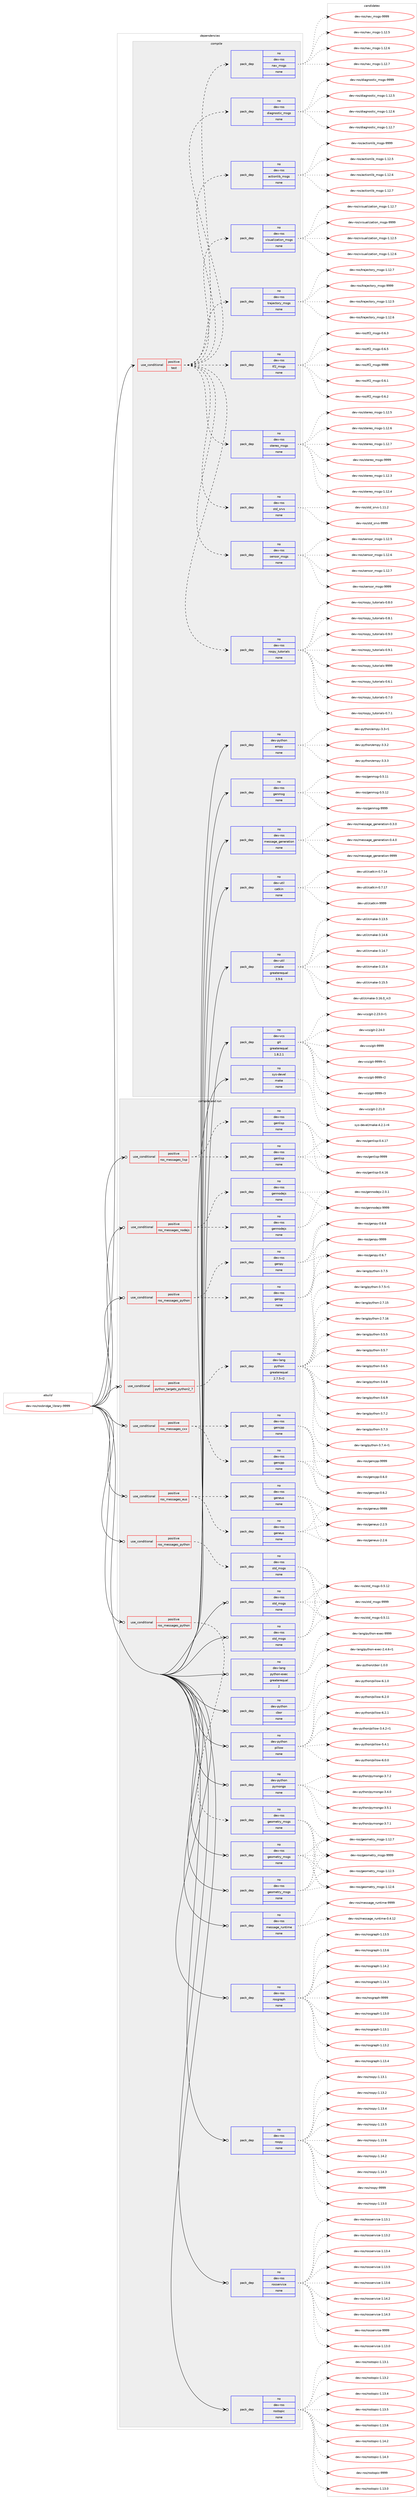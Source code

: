 digraph prolog {

# *************
# Graph options
# *************

newrank=true;
concentrate=true;
compound=true;
graph [rankdir=LR,fontname=Helvetica,fontsize=10,ranksep=1.5];#, ranksep=2.5, nodesep=0.2];
edge  [arrowhead=vee];
node  [fontname=Helvetica,fontsize=10];

# **********
# The ebuild
# **********

subgraph cluster_leftcol {
color=gray;
rank=same;
label=<<i>ebuild</i>>;
id [label="dev-ros/rosbridge_library-9999", color=red, width=4, href="../dev-ros/rosbridge_library-9999.svg"];
}

# ****************
# The dependencies
# ****************

subgraph cluster_midcol {
color=gray;
label=<<i>dependencies</i>>;
subgraph cluster_compile {
fillcolor="#eeeeee";
style=filled;
label=<<i>compile</i>>;
subgraph cond154513 {
dependency660516 [label=<<TABLE BORDER="0" CELLBORDER="1" CELLSPACING="0" CELLPADDING="4"><TR><TD ROWSPAN="3" CELLPADDING="10">use_conditional</TD></TR><TR><TD>positive</TD></TR><TR><TD>test</TD></TR></TABLE>>, shape=none, color=red];
subgraph pack494097 {
dependency660517 [label=<<TABLE BORDER="0" CELLBORDER="1" CELLSPACING="0" CELLPADDING="4" WIDTH="220"><TR><TD ROWSPAN="6" CELLPADDING="30">pack_dep</TD></TR><TR><TD WIDTH="110">no</TD></TR><TR><TD>dev-ros</TD></TR><TR><TD>actionlib_msgs</TD></TR><TR><TD>none</TD></TR><TR><TD></TD></TR></TABLE>>, shape=none, color=blue];
}
dependency660516:e -> dependency660517:w [weight=20,style="dashed",arrowhead="vee"];
subgraph pack494098 {
dependency660518 [label=<<TABLE BORDER="0" CELLBORDER="1" CELLSPACING="0" CELLPADDING="4" WIDTH="220"><TR><TD ROWSPAN="6" CELLPADDING="30">pack_dep</TD></TR><TR><TD WIDTH="110">no</TD></TR><TR><TD>dev-ros</TD></TR><TR><TD>diagnostic_msgs</TD></TR><TR><TD>none</TD></TR><TR><TD></TD></TR></TABLE>>, shape=none, color=blue];
}
dependency660516:e -> dependency660518:w [weight=20,style="dashed",arrowhead="vee"];
subgraph pack494099 {
dependency660519 [label=<<TABLE BORDER="0" CELLBORDER="1" CELLSPACING="0" CELLPADDING="4" WIDTH="220"><TR><TD ROWSPAN="6" CELLPADDING="30">pack_dep</TD></TR><TR><TD WIDTH="110">no</TD></TR><TR><TD>dev-ros</TD></TR><TR><TD>nav_msgs</TD></TR><TR><TD>none</TD></TR><TR><TD></TD></TR></TABLE>>, shape=none, color=blue];
}
dependency660516:e -> dependency660519:w [weight=20,style="dashed",arrowhead="vee"];
subgraph pack494100 {
dependency660520 [label=<<TABLE BORDER="0" CELLBORDER="1" CELLSPACING="0" CELLPADDING="4" WIDTH="220"><TR><TD ROWSPAN="6" CELLPADDING="30">pack_dep</TD></TR><TR><TD WIDTH="110">no</TD></TR><TR><TD>dev-ros</TD></TR><TR><TD>rospy_tutorials</TD></TR><TR><TD>none</TD></TR><TR><TD></TD></TR></TABLE>>, shape=none, color=blue];
}
dependency660516:e -> dependency660520:w [weight=20,style="dashed",arrowhead="vee"];
subgraph pack494101 {
dependency660521 [label=<<TABLE BORDER="0" CELLBORDER="1" CELLSPACING="0" CELLPADDING="4" WIDTH="220"><TR><TD ROWSPAN="6" CELLPADDING="30">pack_dep</TD></TR><TR><TD WIDTH="110">no</TD></TR><TR><TD>dev-ros</TD></TR><TR><TD>sensor_msgs</TD></TR><TR><TD>none</TD></TR><TR><TD></TD></TR></TABLE>>, shape=none, color=blue];
}
dependency660516:e -> dependency660521:w [weight=20,style="dashed",arrowhead="vee"];
subgraph pack494102 {
dependency660522 [label=<<TABLE BORDER="0" CELLBORDER="1" CELLSPACING="0" CELLPADDING="4" WIDTH="220"><TR><TD ROWSPAN="6" CELLPADDING="30">pack_dep</TD></TR><TR><TD WIDTH="110">no</TD></TR><TR><TD>dev-ros</TD></TR><TR><TD>std_srvs</TD></TR><TR><TD>none</TD></TR><TR><TD></TD></TR></TABLE>>, shape=none, color=blue];
}
dependency660516:e -> dependency660522:w [weight=20,style="dashed",arrowhead="vee"];
subgraph pack494103 {
dependency660523 [label=<<TABLE BORDER="0" CELLBORDER="1" CELLSPACING="0" CELLPADDING="4" WIDTH="220"><TR><TD ROWSPAN="6" CELLPADDING="30">pack_dep</TD></TR><TR><TD WIDTH="110">no</TD></TR><TR><TD>dev-ros</TD></TR><TR><TD>stereo_msgs</TD></TR><TR><TD>none</TD></TR><TR><TD></TD></TR></TABLE>>, shape=none, color=blue];
}
dependency660516:e -> dependency660523:w [weight=20,style="dashed",arrowhead="vee"];
subgraph pack494104 {
dependency660524 [label=<<TABLE BORDER="0" CELLBORDER="1" CELLSPACING="0" CELLPADDING="4" WIDTH="220"><TR><TD ROWSPAN="6" CELLPADDING="30">pack_dep</TD></TR><TR><TD WIDTH="110">no</TD></TR><TR><TD>dev-ros</TD></TR><TR><TD>tf2_msgs</TD></TR><TR><TD>none</TD></TR><TR><TD></TD></TR></TABLE>>, shape=none, color=blue];
}
dependency660516:e -> dependency660524:w [weight=20,style="dashed",arrowhead="vee"];
subgraph pack494105 {
dependency660525 [label=<<TABLE BORDER="0" CELLBORDER="1" CELLSPACING="0" CELLPADDING="4" WIDTH="220"><TR><TD ROWSPAN="6" CELLPADDING="30">pack_dep</TD></TR><TR><TD WIDTH="110">no</TD></TR><TR><TD>dev-ros</TD></TR><TR><TD>trajectory_msgs</TD></TR><TR><TD>none</TD></TR><TR><TD></TD></TR></TABLE>>, shape=none, color=blue];
}
dependency660516:e -> dependency660525:w [weight=20,style="dashed",arrowhead="vee"];
subgraph pack494106 {
dependency660526 [label=<<TABLE BORDER="0" CELLBORDER="1" CELLSPACING="0" CELLPADDING="4" WIDTH="220"><TR><TD ROWSPAN="6" CELLPADDING="30">pack_dep</TD></TR><TR><TD WIDTH="110">no</TD></TR><TR><TD>dev-ros</TD></TR><TR><TD>visualization_msgs</TD></TR><TR><TD>none</TD></TR><TR><TD></TD></TR></TABLE>>, shape=none, color=blue];
}
dependency660516:e -> dependency660526:w [weight=20,style="dashed",arrowhead="vee"];
}
id:e -> dependency660516:w [weight=20,style="solid",arrowhead="vee"];
subgraph pack494107 {
dependency660527 [label=<<TABLE BORDER="0" CELLBORDER="1" CELLSPACING="0" CELLPADDING="4" WIDTH="220"><TR><TD ROWSPAN="6" CELLPADDING="30">pack_dep</TD></TR><TR><TD WIDTH="110">no</TD></TR><TR><TD>dev-python</TD></TR><TR><TD>empy</TD></TR><TR><TD>none</TD></TR><TR><TD></TD></TR></TABLE>>, shape=none, color=blue];
}
id:e -> dependency660527:w [weight=20,style="solid",arrowhead="vee"];
subgraph pack494108 {
dependency660528 [label=<<TABLE BORDER="0" CELLBORDER="1" CELLSPACING="0" CELLPADDING="4" WIDTH="220"><TR><TD ROWSPAN="6" CELLPADDING="30">pack_dep</TD></TR><TR><TD WIDTH="110">no</TD></TR><TR><TD>dev-ros</TD></TR><TR><TD>genmsg</TD></TR><TR><TD>none</TD></TR><TR><TD></TD></TR></TABLE>>, shape=none, color=blue];
}
id:e -> dependency660528:w [weight=20,style="solid",arrowhead="vee"];
subgraph pack494109 {
dependency660529 [label=<<TABLE BORDER="0" CELLBORDER="1" CELLSPACING="0" CELLPADDING="4" WIDTH="220"><TR><TD ROWSPAN="6" CELLPADDING="30">pack_dep</TD></TR><TR><TD WIDTH="110">no</TD></TR><TR><TD>dev-ros</TD></TR><TR><TD>message_generation</TD></TR><TR><TD>none</TD></TR><TR><TD></TD></TR></TABLE>>, shape=none, color=blue];
}
id:e -> dependency660529:w [weight=20,style="solid",arrowhead="vee"];
subgraph pack494110 {
dependency660530 [label=<<TABLE BORDER="0" CELLBORDER="1" CELLSPACING="0" CELLPADDING="4" WIDTH="220"><TR><TD ROWSPAN="6" CELLPADDING="30">pack_dep</TD></TR><TR><TD WIDTH="110">no</TD></TR><TR><TD>dev-util</TD></TR><TR><TD>catkin</TD></TR><TR><TD>none</TD></TR><TR><TD></TD></TR></TABLE>>, shape=none, color=blue];
}
id:e -> dependency660530:w [weight=20,style="solid",arrowhead="vee"];
subgraph pack494111 {
dependency660531 [label=<<TABLE BORDER="0" CELLBORDER="1" CELLSPACING="0" CELLPADDING="4" WIDTH="220"><TR><TD ROWSPAN="6" CELLPADDING="30">pack_dep</TD></TR><TR><TD WIDTH="110">no</TD></TR><TR><TD>dev-util</TD></TR><TR><TD>cmake</TD></TR><TR><TD>greaterequal</TD></TR><TR><TD>3.9.6</TD></TR></TABLE>>, shape=none, color=blue];
}
id:e -> dependency660531:w [weight=20,style="solid",arrowhead="vee"];
subgraph pack494112 {
dependency660532 [label=<<TABLE BORDER="0" CELLBORDER="1" CELLSPACING="0" CELLPADDING="4" WIDTH="220"><TR><TD ROWSPAN="6" CELLPADDING="30">pack_dep</TD></TR><TR><TD WIDTH="110">no</TD></TR><TR><TD>dev-vcs</TD></TR><TR><TD>git</TD></TR><TR><TD>greaterequal</TD></TR><TR><TD>1.8.2.1</TD></TR></TABLE>>, shape=none, color=blue];
}
id:e -> dependency660532:w [weight=20,style="solid",arrowhead="vee"];
subgraph pack494113 {
dependency660533 [label=<<TABLE BORDER="0" CELLBORDER="1" CELLSPACING="0" CELLPADDING="4" WIDTH="220"><TR><TD ROWSPAN="6" CELLPADDING="30">pack_dep</TD></TR><TR><TD WIDTH="110">no</TD></TR><TR><TD>sys-devel</TD></TR><TR><TD>make</TD></TR><TR><TD>none</TD></TR><TR><TD></TD></TR></TABLE>>, shape=none, color=blue];
}
id:e -> dependency660533:w [weight=20,style="solid",arrowhead="vee"];
}
subgraph cluster_compileandrun {
fillcolor="#eeeeee";
style=filled;
label=<<i>compile and run</i>>;
subgraph cond154514 {
dependency660534 [label=<<TABLE BORDER="0" CELLBORDER="1" CELLSPACING="0" CELLPADDING="4"><TR><TD ROWSPAN="3" CELLPADDING="10">use_conditional</TD></TR><TR><TD>positive</TD></TR><TR><TD>python_targets_python2_7</TD></TR></TABLE>>, shape=none, color=red];
subgraph pack494114 {
dependency660535 [label=<<TABLE BORDER="0" CELLBORDER="1" CELLSPACING="0" CELLPADDING="4" WIDTH="220"><TR><TD ROWSPAN="6" CELLPADDING="30">pack_dep</TD></TR><TR><TD WIDTH="110">no</TD></TR><TR><TD>dev-lang</TD></TR><TR><TD>python</TD></TR><TR><TD>greaterequal</TD></TR><TR><TD>2.7.5-r2</TD></TR></TABLE>>, shape=none, color=blue];
}
dependency660534:e -> dependency660535:w [weight=20,style="dashed",arrowhead="vee"];
}
id:e -> dependency660534:w [weight=20,style="solid",arrowhead="odotvee"];
subgraph cond154515 {
dependency660536 [label=<<TABLE BORDER="0" CELLBORDER="1" CELLSPACING="0" CELLPADDING="4"><TR><TD ROWSPAN="3" CELLPADDING="10">use_conditional</TD></TR><TR><TD>positive</TD></TR><TR><TD>ros_messages_cxx</TD></TR></TABLE>>, shape=none, color=red];
subgraph pack494115 {
dependency660537 [label=<<TABLE BORDER="0" CELLBORDER="1" CELLSPACING="0" CELLPADDING="4" WIDTH="220"><TR><TD ROWSPAN="6" CELLPADDING="30">pack_dep</TD></TR><TR><TD WIDTH="110">no</TD></TR><TR><TD>dev-ros</TD></TR><TR><TD>gencpp</TD></TR><TR><TD>none</TD></TR><TR><TD></TD></TR></TABLE>>, shape=none, color=blue];
}
dependency660536:e -> dependency660537:w [weight=20,style="dashed",arrowhead="vee"];
subgraph pack494116 {
dependency660538 [label=<<TABLE BORDER="0" CELLBORDER="1" CELLSPACING="0" CELLPADDING="4" WIDTH="220"><TR><TD ROWSPAN="6" CELLPADDING="30">pack_dep</TD></TR><TR><TD WIDTH="110">no</TD></TR><TR><TD>dev-ros</TD></TR><TR><TD>gencpp</TD></TR><TR><TD>none</TD></TR><TR><TD></TD></TR></TABLE>>, shape=none, color=blue];
}
dependency660536:e -> dependency660538:w [weight=20,style="dashed",arrowhead="vee"];
}
id:e -> dependency660536:w [weight=20,style="solid",arrowhead="odotvee"];
subgraph cond154516 {
dependency660539 [label=<<TABLE BORDER="0" CELLBORDER="1" CELLSPACING="0" CELLPADDING="4"><TR><TD ROWSPAN="3" CELLPADDING="10">use_conditional</TD></TR><TR><TD>positive</TD></TR><TR><TD>ros_messages_eus</TD></TR></TABLE>>, shape=none, color=red];
subgraph pack494117 {
dependency660540 [label=<<TABLE BORDER="0" CELLBORDER="1" CELLSPACING="0" CELLPADDING="4" WIDTH="220"><TR><TD ROWSPAN="6" CELLPADDING="30">pack_dep</TD></TR><TR><TD WIDTH="110">no</TD></TR><TR><TD>dev-ros</TD></TR><TR><TD>geneus</TD></TR><TR><TD>none</TD></TR><TR><TD></TD></TR></TABLE>>, shape=none, color=blue];
}
dependency660539:e -> dependency660540:w [weight=20,style="dashed",arrowhead="vee"];
subgraph pack494118 {
dependency660541 [label=<<TABLE BORDER="0" CELLBORDER="1" CELLSPACING="0" CELLPADDING="4" WIDTH="220"><TR><TD ROWSPAN="6" CELLPADDING="30">pack_dep</TD></TR><TR><TD WIDTH="110">no</TD></TR><TR><TD>dev-ros</TD></TR><TR><TD>geneus</TD></TR><TR><TD>none</TD></TR><TR><TD></TD></TR></TABLE>>, shape=none, color=blue];
}
dependency660539:e -> dependency660541:w [weight=20,style="dashed",arrowhead="vee"];
}
id:e -> dependency660539:w [weight=20,style="solid",arrowhead="odotvee"];
subgraph cond154517 {
dependency660542 [label=<<TABLE BORDER="0" CELLBORDER="1" CELLSPACING="0" CELLPADDING="4"><TR><TD ROWSPAN="3" CELLPADDING="10">use_conditional</TD></TR><TR><TD>positive</TD></TR><TR><TD>ros_messages_lisp</TD></TR></TABLE>>, shape=none, color=red];
subgraph pack494119 {
dependency660543 [label=<<TABLE BORDER="0" CELLBORDER="1" CELLSPACING="0" CELLPADDING="4" WIDTH="220"><TR><TD ROWSPAN="6" CELLPADDING="30">pack_dep</TD></TR><TR><TD WIDTH="110">no</TD></TR><TR><TD>dev-ros</TD></TR><TR><TD>genlisp</TD></TR><TR><TD>none</TD></TR><TR><TD></TD></TR></TABLE>>, shape=none, color=blue];
}
dependency660542:e -> dependency660543:w [weight=20,style="dashed",arrowhead="vee"];
subgraph pack494120 {
dependency660544 [label=<<TABLE BORDER="0" CELLBORDER="1" CELLSPACING="0" CELLPADDING="4" WIDTH="220"><TR><TD ROWSPAN="6" CELLPADDING="30">pack_dep</TD></TR><TR><TD WIDTH="110">no</TD></TR><TR><TD>dev-ros</TD></TR><TR><TD>genlisp</TD></TR><TR><TD>none</TD></TR><TR><TD></TD></TR></TABLE>>, shape=none, color=blue];
}
dependency660542:e -> dependency660544:w [weight=20,style="dashed",arrowhead="vee"];
}
id:e -> dependency660542:w [weight=20,style="solid",arrowhead="odotvee"];
subgraph cond154518 {
dependency660545 [label=<<TABLE BORDER="0" CELLBORDER="1" CELLSPACING="0" CELLPADDING="4"><TR><TD ROWSPAN="3" CELLPADDING="10">use_conditional</TD></TR><TR><TD>positive</TD></TR><TR><TD>ros_messages_nodejs</TD></TR></TABLE>>, shape=none, color=red];
subgraph pack494121 {
dependency660546 [label=<<TABLE BORDER="0" CELLBORDER="1" CELLSPACING="0" CELLPADDING="4" WIDTH="220"><TR><TD ROWSPAN="6" CELLPADDING="30">pack_dep</TD></TR><TR><TD WIDTH="110">no</TD></TR><TR><TD>dev-ros</TD></TR><TR><TD>gennodejs</TD></TR><TR><TD>none</TD></TR><TR><TD></TD></TR></TABLE>>, shape=none, color=blue];
}
dependency660545:e -> dependency660546:w [weight=20,style="dashed",arrowhead="vee"];
subgraph pack494122 {
dependency660547 [label=<<TABLE BORDER="0" CELLBORDER="1" CELLSPACING="0" CELLPADDING="4" WIDTH="220"><TR><TD ROWSPAN="6" CELLPADDING="30">pack_dep</TD></TR><TR><TD WIDTH="110">no</TD></TR><TR><TD>dev-ros</TD></TR><TR><TD>gennodejs</TD></TR><TR><TD>none</TD></TR><TR><TD></TD></TR></TABLE>>, shape=none, color=blue];
}
dependency660545:e -> dependency660547:w [weight=20,style="dashed",arrowhead="vee"];
}
id:e -> dependency660545:w [weight=20,style="solid",arrowhead="odotvee"];
subgraph cond154519 {
dependency660548 [label=<<TABLE BORDER="0" CELLBORDER="1" CELLSPACING="0" CELLPADDING="4"><TR><TD ROWSPAN="3" CELLPADDING="10">use_conditional</TD></TR><TR><TD>positive</TD></TR><TR><TD>ros_messages_python</TD></TR></TABLE>>, shape=none, color=red];
subgraph pack494123 {
dependency660549 [label=<<TABLE BORDER="0" CELLBORDER="1" CELLSPACING="0" CELLPADDING="4" WIDTH="220"><TR><TD ROWSPAN="6" CELLPADDING="30">pack_dep</TD></TR><TR><TD WIDTH="110">no</TD></TR><TR><TD>dev-ros</TD></TR><TR><TD>genpy</TD></TR><TR><TD>none</TD></TR><TR><TD></TD></TR></TABLE>>, shape=none, color=blue];
}
dependency660548:e -> dependency660549:w [weight=20,style="dashed",arrowhead="vee"];
subgraph pack494124 {
dependency660550 [label=<<TABLE BORDER="0" CELLBORDER="1" CELLSPACING="0" CELLPADDING="4" WIDTH="220"><TR><TD ROWSPAN="6" CELLPADDING="30">pack_dep</TD></TR><TR><TD WIDTH="110">no</TD></TR><TR><TD>dev-ros</TD></TR><TR><TD>genpy</TD></TR><TR><TD>none</TD></TR><TR><TD></TD></TR></TABLE>>, shape=none, color=blue];
}
dependency660548:e -> dependency660550:w [weight=20,style="dashed",arrowhead="vee"];
}
id:e -> dependency660548:w [weight=20,style="solid",arrowhead="odotvee"];
subgraph cond154520 {
dependency660551 [label=<<TABLE BORDER="0" CELLBORDER="1" CELLSPACING="0" CELLPADDING="4"><TR><TD ROWSPAN="3" CELLPADDING="10">use_conditional</TD></TR><TR><TD>positive</TD></TR><TR><TD>ros_messages_python</TD></TR></TABLE>>, shape=none, color=red];
subgraph pack494125 {
dependency660552 [label=<<TABLE BORDER="0" CELLBORDER="1" CELLSPACING="0" CELLPADDING="4" WIDTH="220"><TR><TD ROWSPAN="6" CELLPADDING="30">pack_dep</TD></TR><TR><TD WIDTH="110">no</TD></TR><TR><TD>dev-ros</TD></TR><TR><TD>geometry_msgs</TD></TR><TR><TD>none</TD></TR><TR><TD></TD></TR></TABLE>>, shape=none, color=blue];
}
dependency660551:e -> dependency660552:w [weight=20,style="dashed",arrowhead="vee"];
}
id:e -> dependency660551:w [weight=20,style="solid",arrowhead="odotvee"];
subgraph cond154521 {
dependency660553 [label=<<TABLE BORDER="0" CELLBORDER="1" CELLSPACING="0" CELLPADDING="4"><TR><TD ROWSPAN="3" CELLPADDING="10">use_conditional</TD></TR><TR><TD>positive</TD></TR><TR><TD>ros_messages_python</TD></TR></TABLE>>, shape=none, color=red];
subgraph pack494126 {
dependency660554 [label=<<TABLE BORDER="0" CELLBORDER="1" CELLSPACING="0" CELLPADDING="4" WIDTH="220"><TR><TD ROWSPAN="6" CELLPADDING="30">pack_dep</TD></TR><TR><TD WIDTH="110">no</TD></TR><TR><TD>dev-ros</TD></TR><TR><TD>std_msgs</TD></TR><TR><TD>none</TD></TR><TR><TD></TD></TR></TABLE>>, shape=none, color=blue];
}
dependency660553:e -> dependency660554:w [weight=20,style="dashed",arrowhead="vee"];
}
id:e -> dependency660553:w [weight=20,style="solid",arrowhead="odotvee"];
subgraph pack494127 {
dependency660555 [label=<<TABLE BORDER="0" CELLBORDER="1" CELLSPACING="0" CELLPADDING="4" WIDTH="220"><TR><TD ROWSPAN="6" CELLPADDING="30">pack_dep</TD></TR><TR><TD WIDTH="110">no</TD></TR><TR><TD>dev-lang</TD></TR><TR><TD>python-exec</TD></TR><TR><TD>greaterequal</TD></TR><TR><TD>2</TD></TR></TABLE>>, shape=none, color=blue];
}
id:e -> dependency660555:w [weight=20,style="solid",arrowhead="odotvee"];
subgraph pack494128 {
dependency660556 [label=<<TABLE BORDER="0" CELLBORDER="1" CELLSPACING="0" CELLPADDING="4" WIDTH="220"><TR><TD ROWSPAN="6" CELLPADDING="30">pack_dep</TD></TR><TR><TD WIDTH="110">no</TD></TR><TR><TD>dev-python</TD></TR><TR><TD>cbor</TD></TR><TR><TD>none</TD></TR><TR><TD></TD></TR></TABLE>>, shape=none, color=blue];
}
id:e -> dependency660556:w [weight=20,style="solid",arrowhead="odotvee"];
subgraph pack494129 {
dependency660557 [label=<<TABLE BORDER="0" CELLBORDER="1" CELLSPACING="0" CELLPADDING="4" WIDTH="220"><TR><TD ROWSPAN="6" CELLPADDING="30">pack_dep</TD></TR><TR><TD WIDTH="110">no</TD></TR><TR><TD>dev-python</TD></TR><TR><TD>pillow</TD></TR><TR><TD>none</TD></TR><TR><TD></TD></TR></TABLE>>, shape=none, color=blue];
}
id:e -> dependency660557:w [weight=20,style="solid",arrowhead="odotvee"];
subgraph pack494130 {
dependency660558 [label=<<TABLE BORDER="0" CELLBORDER="1" CELLSPACING="0" CELLPADDING="4" WIDTH="220"><TR><TD ROWSPAN="6" CELLPADDING="30">pack_dep</TD></TR><TR><TD WIDTH="110">no</TD></TR><TR><TD>dev-python</TD></TR><TR><TD>pymongo</TD></TR><TR><TD>none</TD></TR><TR><TD></TD></TR></TABLE>>, shape=none, color=blue];
}
id:e -> dependency660558:w [weight=20,style="solid",arrowhead="odotvee"];
subgraph pack494131 {
dependency660559 [label=<<TABLE BORDER="0" CELLBORDER="1" CELLSPACING="0" CELLPADDING="4" WIDTH="220"><TR><TD ROWSPAN="6" CELLPADDING="30">pack_dep</TD></TR><TR><TD WIDTH="110">no</TD></TR><TR><TD>dev-ros</TD></TR><TR><TD>geometry_msgs</TD></TR><TR><TD>none</TD></TR><TR><TD></TD></TR></TABLE>>, shape=none, color=blue];
}
id:e -> dependency660559:w [weight=20,style="solid",arrowhead="odotvee"];
subgraph pack494132 {
dependency660560 [label=<<TABLE BORDER="0" CELLBORDER="1" CELLSPACING="0" CELLPADDING="4" WIDTH="220"><TR><TD ROWSPAN="6" CELLPADDING="30">pack_dep</TD></TR><TR><TD WIDTH="110">no</TD></TR><TR><TD>dev-ros</TD></TR><TR><TD>geometry_msgs</TD></TR><TR><TD>none</TD></TR><TR><TD></TD></TR></TABLE>>, shape=none, color=blue];
}
id:e -> dependency660560:w [weight=20,style="solid",arrowhead="odotvee"];
subgraph pack494133 {
dependency660561 [label=<<TABLE BORDER="0" CELLBORDER="1" CELLSPACING="0" CELLPADDING="4" WIDTH="220"><TR><TD ROWSPAN="6" CELLPADDING="30">pack_dep</TD></TR><TR><TD WIDTH="110">no</TD></TR><TR><TD>dev-ros</TD></TR><TR><TD>message_runtime</TD></TR><TR><TD>none</TD></TR><TR><TD></TD></TR></TABLE>>, shape=none, color=blue];
}
id:e -> dependency660561:w [weight=20,style="solid",arrowhead="odotvee"];
subgraph pack494134 {
dependency660562 [label=<<TABLE BORDER="0" CELLBORDER="1" CELLSPACING="0" CELLPADDING="4" WIDTH="220"><TR><TD ROWSPAN="6" CELLPADDING="30">pack_dep</TD></TR><TR><TD WIDTH="110">no</TD></TR><TR><TD>dev-ros</TD></TR><TR><TD>rosgraph</TD></TR><TR><TD>none</TD></TR><TR><TD></TD></TR></TABLE>>, shape=none, color=blue];
}
id:e -> dependency660562:w [weight=20,style="solid",arrowhead="odotvee"];
subgraph pack494135 {
dependency660563 [label=<<TABLE BORDER="0" CELLBORDER="1" CELLSPACING="0" CELLPADDING="4" WIDTH="220"><TR><TD ROWSPAN="6" CELLPADDING="30">pack_dep</TD></TR><TR><TD WIDTH="110">no</TD></TR><TR><TD>dev-ros</TD></TR><TR><TD>rospy</TD></TR><TR><TD>none</TD></TR><TR><TD></TD></TR></TABLE>>, shape=none, color=blue];
}
id:e -> dependency660563:w [weight=20,style="solid",arrowhead="odotvee"];
subgraph pack494136 {
dependency660564 [label=<<TABLE BORDER="0" CELLBORDER="1" CELLSPACING="0" CELLPADDING="4" WIDTH="220"><TR><TD ROWSPAN="6" CELLPADDING="30">pack_dep</TD></TR><TR><TD WIDTH="110">no</TD></TR><TR><TD>dev-ros</TD></TR><TR><TD>rosservice</TD></TR><TR><TD>none</TD></TR><TR><TD></TD></TR></TABLE>>, shape=none, color=blue];
}
id:e -> dependency660564:w [weight=20,style="solid",arrowhead="odotvee"];
subgraph pack494137 {
dependency660565 [label=<<TABLE BORDER="0" CELLBORDER="1" CELLSPACING="0" CELLPADDING="4" WIDTH="220"><TR><TD ROWSPAN="6" CELLPADDING="30">pack_dep</TD></TR><TR><TD WIDTH="110">no</TD></TR><TR><TD>dev-ros</TD></TR><TR><TD>rostopic</TD></TR><TR><TD>none</TD></TR><TR><TD></TD></TR></TABLE>>, shape=none, color=blue];
}
id:e -> dependency660565:w [weight=20,style="solid",arrowhead="odotvee"];
subgraph pack494138 {
dependency660566 [label=<<TABLE BORDER="0" CELLBORDER="1" CELLSPACING="0" CELLPADDING="4" WIDTH="220"><TR><TD ROWSPAN="6" CELLPADDING="30">pack_dep</TD></TR><TR><TD WIDTH="110">no</TD></TR><TR><TD>dev-ros</TD></TR><TR><TD>std_msgs</TD></TR><TR><TD>none</TD></TR><TR><TD></TD></TR></TABLE>>, shape=none, color=blue];
}
id:e -> dependency660566:w [weight=20,style="solid",arrowhead="odotvee"];
subgraph pack494139 {
dependency660567 [label=<<TABLE BORDER="0" CELLBORDER="1" CELLSPACING="0" CELLPADDING="4" WIDTH="220"><TR><TD ROWSPAN="6" CELLPADDING="30">pack_dep</TD></TR><TR><TD WIDTH="110">no</TD></TR><TR><TD>dev-ros</TD></TR><TR><TD>std_msgs</TD></TR><TR><TD>none</TD></TR><TR><TD></TD></TR></TABLE>>, shape=none, color=blue];
}
id:e -> dependency660567:w [weight=20,style="solid",arrowhead="odotvee"];
}
subgraph cluster_run {
fillcolor="#eeeeee";
style=filled;
label=<<i>run</i>>;
}
}

# **************
# The candidates
# **************

subgraph cluster_choices {
rank=same;
color=gray;
label=<<i>candidates</i>>;

subgraph choice494097 {
color=black;
nodesep=1;
choice10010111845114111115479799116105111110108105989510911510311545494649504653 [label="dev-ros/actionlib_msgs-1.12.5", color=red, width=4,href="../dev-ros/actionlib_msgs-1.12.5.svg"];
choice10010111845114111115479799116105111110108105989510911510311545494649504654 [label="dev-ros/actionlib_msgs-1.12.6", color=red, width=4,href="../dev-ros/actionlib_msgs-1.12.6.svg"];
choice10010111845114111115479799116105111110108105989510911510311545494649504655 [label="dev-ros/actionlib_msgs-1.12.7", color=red, width=4,href="../dev-ros/actionlib_msgs-1.12.7.svg"];
choice1001011184511411111547979911610511111010810598951091151031154557575757 [label="dev-ros/actionlib_msgs-9999", color=red, width=4,href="../dev-ros/actionlib_msgs-9999.svg"];
dependency660517:e -> choice10010111845114111115479799116105111110108105989510911510311545494649504653:w [style=dotted,weight="100"];
dependency660517:e -> choice10010111845114111115479799116105111110108105989510911510311545494649504654:w [style=dotted,weight="100"];
dependency660517:e -> choice10010111845114111115479799116105111110108105989510911510311545494649504655:w [style=dotted,weight="100"];
dependency660517:e -> choice1001011184511411111547979911610511111010810598951091151031154557575757:w [style=dotted,weight="100"];
}
subgraph choice494098 {
color=black;
nodesep=1;
choice100101118451141111154710010597103110111115116105999510911510311545494649504653 [label="dev-ros/diagnostic_msgs-1.12.5", color=red, width=4,href="../dev-ros/diagnostic_msgs-1.12.5.svg"];
choice100101118451141111154710010597103110111115116105999510911510311545494649504654 [label="dev-ros/diagnostic_msgs-1.12.6", color=red, width=4,href="../dev-ros/diagnostic_msgs-1.12.6.svg"];
choice100101118451141111154710010597103110111115116105999510911510311545494649504655 [label="dev-ros/diagnostic_msgs-1.12.7", color=red, width=4,href="../dev-ros/diagnostic_msgs-1.12.7.svg"];
choice10010111845114111115471001059710311011111511610599951091151031154557575757 [label="dev-ros/diagnostic_msgs-9999", color=red, width=4,href="../dev-ros/diagnostic_msgs-9999.svg"];
dependency660518:e -> choice100101118451141111154710010597103110111115116105999510911510311545494649504653:w [style=dotted,weight="100"];
dependency660518:e -> choice100101118451141111154710010597103110111115116105999510911510311545494649504654:w [style=dotted,weight="100"];
dependency660518:e -> choice100101118451141111154710010597103110111115116105999510911510311545494649504655:w [style=dotted,weight="100"];
dependency660518:e -> choice10010111845114111115471001059710311011111511610599951091151031154557575757:w [style=dotted,weight="100"];
}
subgraph choice494099 {
color=black;
nodesep=1;
choice1001011184511411111547110971189510911510311545494649504653 [label="dev-ros/nav_msgs-1.12.5", color=red, width=4,href="../dev-ros/nav_msgs-1.12.5.svg"];
choice1001011184511411111547110971189510911510311545494649504654 [label="dev-ros/nav_msgs-1.12.6", color=red, width=4,href="../dev-ros/nav_msgs-1.12.6.svg"];
choice1001011184511411111547110971189510911510311545494649504655 [label="dev-ros/nav_msgs-1.12.7", color=red, width=4,href="../dev-ros/nav_msgs-1.12.7.svg"];
choice100101118451141111154711097118951091151031154557575757 [label="dev-ros/nav_msgs-9999", color=red, width=4,href="../dev-ros/nav_msgs-9999.svg"];
dependency660519:e -> choice1001011184511411111547110971189510911510311545494649504653:w [style=dotted,weight="100"];
dependency660519:e -> choice1001011184511411111547110971189510911510311545494649504654:w [style=dotted,weight="100"];
dependency660519:e -> choice1001011184511411111547110971189510911510311545494649504655:w [style=dotted,weight="100"];
dependency660519:e -> choice100101118451141111154711097118951091151031154557575757:w [style=dotted,weight="100"];
}
subgraph choice494100 {
color=black;
nodesep=1;
choice10010111845114111115471141111151121219511611711611111410597108115454846544649 [label="dev-ros/rospy_tutorials-0.6.1", color=red, width=4,href="../dev-ros/rospy_tutorials-0.6.1.svg"];
choice10010111845114111115471141111151121219511611711611111410597108115454846554648 [label="dev-ros/rospy_tutorials-0.7.0", color=red, width=4,href="../dev-ros/rospy_tutorials-0.7.0.svg"];
choice10010111845114111115471141111151121219511611711611111410597108115454846554649 [label="dev-ros/rospy_tutorials-0.7.1", color=red, width=4,href="../dev-ros/rospy_tutorials-0.7.1.svg"];
choice10010111845114111115471141111151121219511611711611111410597108115454846564648 [label="dev-ros/rospy_tutorials-0.8.0", color=red, width=4,href="../dev-ros/rospy_tutorials-0.8.0.svg"];
choice10010111845114111115471141111151121219511611711611111410597108115454846564649 [label="dev-ros/rospy_tutorials-0.8.1", color=red, width=4,href="../dev-ros/rospy_tutorials-0.8.1.svg"];
choice10010111845114111115471141111151121219511611711611111410597108115454846574648 [label="dev-ros/rospy_tutorials-0.9.0", color=red, width=4,href="../dev-ros/rospy_tutorials-0.9.0.svg"];
choice10010111845114111115471141111151121219511611711611111410597108115454846574649 [label="dev-ros/rospy_tutorials-0.9.1", color=red, width=4,href="../dev-ros/rospy_tutorials-0.9.1.svg"];
choice100101118451141111154711411111511212195116117116111114105971081154557575757 [label="dev-ros/rospy_tutorials-9999", color=red, width=4,href="../dev-ros/rospy_tutorials-9999.svg"];
dependency660520:e -> choice10010111845114111115471141111151121219511611711611111410597108115454846544649:w [style=dotted,weight="100"];
dependency660520:e -> choice10010111845114111115471141111151121219511611711611111410597108115454846554648:w [style=dotted,weight="100"];
dependency660520:e -> choice10010111845114111115471141111151121219511611711611111410597108115454846554649:w [style=dotted,weight="100"];
dependency660520:e -> choice10010111845114111115471141111151121219511611711611111410597108115454846564648:w [style=dotted,weight="100"];
dependency660520:e -> choice10010111845114111115471141111151121219511611711611111410597108115454846564649:w [style=dotted,weight="100"];
dependency660520:e -> choice10010111845114111115471141111151121219511611711611111410597108115454846574648:w [style=dotted,weight="100"];
dependency660520:e -> choice10010111845114111115471141111151121219511611711611111410597108115454846574649:w [style=dotted,weight="100"];
dependency660520:e -> choice100101118451141111154711411111511212195116117116111114105971081154557575757:w [style=dotted,weight="100"];
}
subgraph choice494101 {
color=black;
nodesep=1;
choice10010111845114111115471151011101151111149510911510311545494649504653 [label="dev-ros/sensor_msgs-1.12.5", color=red, width=4,href="../dev-ros/sensor_msgs-1.12.5.svg"];
choice10010111845114111115471151011101151111149510911510311545494649504654 [label="dev-ros/sensor_msgs-1.12.6", color=red, width=4,href="../dev-ros/sensor_msgs-1.12.6.svg"];
choice10010111845114111115471151011101151111149510911510311545494649504655 [label="dev-ros/sensor_msgs-1.12.7", color=red, width=4,href="../dev-ros/sensor_msgs-1.12.7.svg"];
choice1001011184511411111547115101110115111114951091151031154557575757 [label="dev-ros/sensor_msgs-9999", color=red, width=4,href="../dev-ros/sensor_msgs-9999.svg"];
dependency660521:e -> choice10010111845114111115471151011101151111149510911510311545494649504653:w [style=dotted,weight="100"];
dependency660521:e -> choice10010111845114111115471151011101151111149510911510311545494649504654:w [style=dotted,weight="100"];
dependency660521:e -> choice10010111845114111115471151011101151111149510911510311545494649504655:w [style=dotted,weight="100"];
dependency660521:e -> choice1001011184511411111547115101110115111114951091151031154557575757:w [style=dotted,weight="100"];
}
subgraph choice494102 {
color=black;
nodesep=1;
choice10010111845114111115471151161009511511411811545494649494650 [label="dev-ros/std_srvs-1.11.2", color=red, width=4,href="../dev-ros/std_srvs-1.11.2.svg"];
choice1001011184511411111547115116100951151141181154557575757 [label="dev-ros/std_srvs-9999", color=red, width=4,href="../dev-ros/std_srvs-9999.svg"];
dependency660522:e -> choice10010111845114111115471151161009511511411811545494649494650:w [style=dotted,weight="100"];
dependency660522:e -> choice1001011184511411111547115116100951151141181154557575757:w [style=dotted,weight="100"];
}
subgraph choice494103 {
color=black;
nodesep=1;
choice10010111845114111115471151161011141011119510911510311545494649504651 [label="dev-ros/stereo_msgs-1.12.3", color=red, width=4,href="../dev-ros/stereo_msgs-1.12.3.svg"];
choice10010111845114111115471151161011141011119510911510311545494649504652 [label="dev-ros/stereo_msgs-1.12.4", color=red, width=4,href="../dev-ros/stereo_msgs-1.12.4.svg"];
choice10010111845114111115471151161011141011119510911510311545494649504653 [label="dev-ros/stereo_msgs-1.12.5", color=red, width=4,href="../dev-ros/stereo_msgs-1.12.5.svg"];
choice10010111845114111115471151161011141011119510911510311545494649504654 [label="dev-ros/stereo_msgs-1.12.6", color=red, width=4,href="../dev-ros/stereo_msgs-1.12.6.svg"];
choice10010111845114111115471151161011141011119510911510311545494649504655 [label="dev-ros/stereo_msgs-1.12.7", color=red, width=4,href="../dev-ros/stereo_msgs-1.12.7.svg"];
choice1001011184511411111547115116101114101111951091151031154557575757 [label="dev-ros/stereo_msgs-9999", color=red, width=4,href="../dev-ros/stereo_msgs-9999.svg"];
dependency660523:e -> choice10010111845114111115471151161011141011119510911510311545494649504651:w [style=dotted,weight="100"];
dependency660523:e -> choice10010111845114111115471151161011141011119510911510311545494649504652:w [style=dotted,weight="100"];
dependency660523:e -> choice10010111845114111115471151161011141011119510911510311545494649504653:w [style=dotted,weight="100"];
dependency660523:e -> choice10010111845114111115471151161011141011119510911510311545494649504654:w [style=dotted,weight="100"];
dependency660523:e -> choice10010111845114111115471151161011141011119510911510311545494649504655:w [style=dotted,weight="100"];
dependency660523:e -> choice1001011184511411111547115116101114101111951091151031154557575757:w [style=dotted,weight="100"];
}
subgraph choice494104 {
color=black;
nodesep=1;
choice10010111845114111115471161025095109115103115454846544649 [label="dev-ros/tf2_msgs-0.6.1", color=red, width=4,href="../dev-ros/tf2_msgs-0.6.1.svg"];
choice10010111845114111115471161025095109115103115454846544650 [label="dev-ros/tf2_msgs-0.6.2", color=red, width=4,href="../dev-ros/tf2_msgs-0.6.2.svg"];
choice10010111845114111115471161025095109115103115454846544651 [label="dev-ros/tf2_msgs-0.6.3", color=red, width=4,href="../dev-ros/tf2_msgs-0.6.3.svg"];
choice10010111845114111115471161025095109115103115454846544653 [label="dev-ros/tf2_msgs-0.6.5", color=red, width=4,href="../dev-ros/tf2_msgs-0.6.5.svg"];
choice100101118451141111154711610250951091151031154557575757 [label="dev-ros/tf2_msgs-9999", color=red, width=4,href="../dev-ros/tf2_msgs-9999.svg"];
dependency660524:e -> choice10010111845114111115471161025095109115103115454846544649:w [style=dotted,weight="100"];
dependency660524:e -> choice10010111845114111115471161025095109115103115454846544650:w [style=dotted,weight="100"];
dependency660524:e -> choice10010111845114111115471161025095109115103115454846544651:w [style=dotted,weight="100"];
dependency660524:e -> choice10010111845114111115471161025095109115103115454846544653:w [style=dotted,weight="100"];
dependency660524:e -> choice100101118451141111154711610250951091151031154557575757:w [style=dotted,weight="100"];
}
subgraph choice494105 {
color=black;
nodesep=1;
choice100101118451141111154711611497106101991161111141219510911510311545494649504653 [label="dev-ros/trajectory_msgs-1.12.5", color=red, width=4,href="../dev-ros/trajectory_msgs-1.12.5.svg"];
choice100101118451141111154711611497106101991161111141219510911510311545494649504654 [label="dev-ros/trajectory_msgs-1.12.6", color=red, width=4,href="../dev-ros/trajectory_msgs-1.12.6.svg"];
choice100101118451141111154711611497106101991161111141219510911510311545494649504655 [label="dev-ros/trajectory_msgs-1.12.7", color=red, width=4,href="../dev-ros/trajectory_msgs-1.12.7.svg"];
choice10010111845114111115471161149710610199116111114121951091151031154557575757 [label="dev-ros/trajectory_msgs-9999", color=red, width=4,href="../dev-ros/trajectory_msgs-9999.svg"];
dependency660525:e -> choice100101118451141111154711611497106101991161111141219510911510311545494649504653:w [style=dotted,weight="100"];
dependency660525:e -> choice100101118451141111154711611497106101991161111141219510911510311545494649504654:w [style=dotted,weight="100"];
dependency660525:e -> choice100101118451141111154711611497106101991161111141219510911510311545494649504655:w [style=dotted,weight="100"];
dependency660525:e -> choice10010111845114111115471161149710610199116111114121951091151031154557575757:w [style=dotted,weight="100"];
}
subgraph choice494106 {
color=black;
nodesep=1;
choice100101118451141111154711810511511797108105122971161051111109510911510311545494649504653 [label="dev-ros/visualization_msgs-1.12.5", color=red, width=4,href="../dev-ros/visualization_msgs-1.12.5.svg"];
choice100101118451141111154711810511511797108105122971161051111109510911510311545494649504654 [label="dev-ros/visualization_msgs-1.12.6", color=red, width=4,href="../dev-ros/visualization_msgs-1.12.6.svg"];
choice100101118451141111154711810511511797108105122971161051111109510911510311545494649504655 [label="dev-ros/visualization_msgs-1.12.7", color=red, width=4,href="../dev-ros/visualization_msgs-1.12.7.svg"];
choice10010111845114111115471181051151179710810512297116105111110951091151031154557575757 [label="dev-ros/visualization_msgs-9999", color=red, width=4,href="../dev-ros/visualization_msgs-9999.svg"];
dependency660526:e -> choice100101118451141111154711810511511797108105122971161051111109510911510311545494649504653:w [style=dotted,weight="100"];
dependency660526:e -> choice100101118451141111154711810511511797108105122971161051111109510911510311545494649504654:w [style=dotted,weight="100"];
dependency660526:e -> choice100101118451141111154711810511511797108105122971161051111109510911510311545494649504655:w [style=dotted,weight="100"];
dependency660526:e -> choice10010111845114111115471181051151179710810512297116105111110951091151031154557575757:w [style=dotted,weight="100"];
}
subgraph choice494107 {
color=black;
nodesep=1;
choice1001011184511212111610411111047101109112121455146514511449 [label="dev-python/empy-3.3-r1", color=red, width=4,href="../dev-python/empy-3.3-r1.svg"];
choice1001011184511212111610411111047101109112121455146514650 [label="dev-python/empy-3.3.2", color=red, width=4,href="../dev-python/empy-3.3.2.svg"];
choice1001011184511212111610411111047101109112121455146514651 [label="dev-python/empy-3.3.3", color=red, width=4,href="../dev-python/empy-3.3.3.svg"];
dependency660527:e -> choice1001011184511212111610411111047101109112121455146514511449:w [style=dotted,weight="100"];
dependency660527:e -> choice1001011184511212111610411111047101109112121455146514650:w [style=dotted,weight="100"];
dependency660527:e -> choice1001011184511212111610411111047101109112121455146514651:w [style=dotted,weight="100"];
}
subgraph choice494108 {
color=black;
nodesep=1;
choice100101118451141111154710310111010911510345484653464949 [label="dev-ros/genmsg-0.5.11", color=red, width=4,href="../dev-ros/genmsg-0.5.11.svg"];
choice100101118451141111154710310111010911510345484653464950 [label="dev-ros/genmsg-0.5.12", color=red, width=4,href="../dev-ros/genmsg-0.5.12.svg"];
choice10010111845114111115471031011101091151034557575757 [label="dev-ros/genmsg-9999", color=red, width=4,href="../dev-ros/genmsg-9999.svg"];
dependency660528:e -> choice100101118451141111154710310111010911510345484653464949:w [style=dotted,weight="100"];
dependency660528:e -> choice100101118451141111154710310111010911510345484653464950:w [style=dotted,weight="100"];
dependency660528:e -> choice10010111845114111115471031011101091151034557575757:w [style=dotted,weight="100"];
}
subgraph choice494109 {
color=black;
nodesep=1;
choice1001011184511411111547109101115115971031019510310111010111497116105111110454846514648 [label="dev-ros/message_generation-0.3.0", color=red, width=4,href="../dev-ros/message_generation-0.3.0.svg"];
choice1001011184511411111547109101115115971031019510310111010111497116105111110454846524648 [label="dev-ros/message_generation-0.4.0", color=red, width=4,href="../dev-ros/message_generation-0.4.0.svg"];
choice10010111845114111115471091011151159710310195103101110101114971161051111104557575757 [label="dev-ros/message_generation-9999", color=red, width=4,href="../dev-ros/message_generation-9999.svg"];
dependency660529:e -> choice1001011184511411111547109101115115971031019510310111010111497116105111110454846514648:w [style=dotted,weight="100"];
dependency660529:e -> choice1001011184511411111547109101115115971031019510310111010111497116105111110454846524648:w [style=dotted,weight="100"];
dependency660529:e -> choice10010111845114111115471091011151159710310195103101110101114971161051111104557575757:w [style=dotted,weight="100"];
}
subgraph choice494110 {
color=black;
nodesep=1;
choice1001011184511711610510847999711610710511045484655464952 [label="dev-util/catkin-0.7.14", color=red, width=4,href="../dev-util/catkin-0.7.14.svg"];
choice1001011184511711610510847999711610710511045484655464955 [label="dev-util/catkin-0.7.17", color=red, width=4,href="../dev-util/catkin-0.7.17.svg"];
choice100101118451171161051084799971161071051104557575757 [label="dev-util/catkin-9999", color=red, width=4,href="../dev-util/catkin-9999.svg"];
dependency660530:e -> choice1001011184511711610510847999711610710511045484655464952:w [style=dotted,weight="100"];
dependency660530:e -> choice1001011184511711610510847999711610710511045484655464955:w [style=dotted,weight="100"];
dependency660530:e -> choice100101118451171161051084799971161071051104557575757:w [style=dotted,weight="100"];
}
subgraph choice494111 {
color=black;
nodesep=1;
choice1001011184511711610510847991099710710145514649514653 [label="dev-util/cmake-3.13.5", color=red, width=4,href="../dev-util/cmake-3.13.5.svg"];
choice1001011184511711610510847991099710710145514649524654 [label="dev-util/cmake-3.14.6", color=red, width=4,href="../dev-util/cmake-3.14.6.svg"];
choice1001011184511711610510847991099710710145514649524655 [label="dev-util/cmake-3.14.7", color=red, width=4,href="../dev-util/cmake-3.14.7.svg"];
choice1001011184511711610510847991099710710145514649534652 [label="dev-util/cmake-3.15.4", color=red, width=4,href="../dev-util/cmake-3.15.4.svg"];
choice1001011184511711610510847991099710710145514649534653 [label="dev-util/cmake-3.15.5", color=red, width=4,href="../dev-util/cmake-3.15.5.svg"];
choice1001011184511711610510847991099710710145514649544648951149951 [label="dev-util/cmake-3.16.0_rc3", color=red, width=4,href="../dev-util/cmake-3.16.0_rc3.svg"];
dependency660531:e -> choice1001011184511711610510847991099710710145514649514653:w [style=dotted,weight="100"];
dependency660531:e -> choice1001011184511711610510847991099710710145514649524654:w [style=dotted,weight="100"];
dependency660531:e -> choice1001011184511711610510847991099710710145514649524655:w [style=dotted,weight="100"];
dependency660531:e -> choice1001011184511711610510847991099710710145514649534652:w [style=dotted,weight="100"];
dependency660531:e -> choice1001011184511711610510847991099710710145514649534653:w [style=dotted,weight="100"];
dependency660531:e -> choice1001011184511711610510847991099710710145514649544648951149951:w [style=dotted,weight="100"];
}
subgraph choice494112 {
color=black;
nodesep=1;
choice10010111845118991154710310511645504650494648 [label="dev-vcs/git-2.21.0", color=red, width=4,href="../dev-vcs/git-2.21.0.svg"];
choice100101118451189911547103105116455046505146484511449 [label="dev-vcs/git-2.23.0-r1", color=red, width=4,href="../dev-vcs/git-2.23.0-r1.svg"];
choice10010111845118991154710310511645504650524648 [label="dev-vcs/git-2.24.0", color=red, width=4,href="../dev-vcs/git-2.24.0.svg"];
choice1001011184511899115471031051164557575757 [label="dev-vcs/git-9999", color=red, width=4,href="../dev-vcs/git-9999.svg"];
choice10010111845118991154710310511645575757574511449 [label="dev-vcs/git-9999-r1", color=red, width=4,href="../dev-vcs/git-9999-r1.svg"];
choice10010111845118991154710310511645575757574511450 [label="dev-vcs/git-9999-r2", color=red, width=4,href="../dev-vcs/git-9999-r2.svg"];
choice10010111845118991154710310511645575757574511451 [label="dev-vcs/git-9999-r3", color=red, width=4,href="../dev-vcs/git-9999-r3.svg"];
dependency660532:e -> choice10010111845118991154710310511645504650494648:w [style=dotted,weight="100"];
dependency660532:e -> choice100101118451189911547103105116455046505146484511449:w [style=dotted,weight="100"];
dependency660532:e -> choice10010111845118991154710310511645504650524648:w [style=dotted,weight="100"];
dependency660532:e -> choice1001011184511899115471031051164557575757:w [style=dotted,weight="100"];
dependency660532:e -> choice10010111845118991154710310511645575757574511449:w [style=dotted,weight="100"];
dependency660532:e -> choice10010111845118991154710310511645575757574511450:w [style=dotted,weight="100"];
dependency660532:e -> choice10010111845118991154710310511645575757574511451:w [style=dotted,weight="100"];
}
subgraph choice494113 {
color=black;
nodesep=1;
choice1151211154510010111810110847109971071014552465046494511452 [label="sys-devel/make-4.2.1-r4", color=red, width=4,href="../sys-devel/make-4.2.1-r4.svg"];
dependency660533:e -> choice1151211154510010111810110847109971071014552465046494511452:w [style=dotted,weight="100"];
}
subgraph choice494114 {
color=black;
nodesep=1;
choice10010111845108971101034711212111610411111045504655464953 [label="dev-lang/python-2.7.15", color=red, width=4,href="../dev-lang/python-2.7.15.svg"];
choice10010111845108971101034711212111610411111045504655464954 [label="dev-lang/python-2.7.16", color=red, width=4,href="../dev-lang/python-2.7.16.svg"];
choice100101118451089711010347112121116104111110455146534653 [label="dev-lang/python-3.5.5", color=red, width=4,href="../dev-lang/python-3.5.5.svg"];
choice100101118451089711010347112121116104111110455146534655 [label="dev-lang/python-3.5.7", color=red, width=4,href="../dev-lang/python-3.5.7.svg"];
choice100101118451089711010347112121116104111110455146544653 [label="dev-lang/python-3.6.5", color=red, width=4,href="../dev-lang/python-3.6.5.svg"];
choice100101118451089711010347112121116104111110455146544656 [label="dev-lang/python-3.6.8", color=red, width=4,href="../dev-lang/python-3.6.8.svg"];
choice100101118451089711010347112121116104111110455146544657 [label="dev-lang/python-3.6.9", color=red, width=4,href="../dev-lang/python-3.6.9.svg"];
choice100101118451089711010347112121116104111110455146554650 [label="dev-lang/python-3.7.2", color=red, width=4,href="../dev-lang/python-3.7.2.svg"];
choice100101118451089711010347112121116104111110455146554651 [label="dev-lang/python-3.7.3", color=red, width=4,href="../dev-lang/python-3.7.3.svg"];
choice1001011184510897110103471121211161041111104551465546524511449 [label="dev-lang/python-3.7.4-r1", color=red, width=4,href="../dev-lang/python-3.7.4-r1.svg"];
choice100101118451089711010347112121116104111110455146554653 [label="dev-lang/python-3.7.5", color=red, width=4,href="../dev-lang/python-3.7.5.svg"];
choice1001011184510897110103471121211161041111104551465546534511449 [label="dev-lang/python-3.7.5-r1", color=red, width=4,href="../dev-lang/python-3.7.5-r1.svg"];
dependency660535:e -> choice10010111845108971101034711212111610411111045504655464953:w [style=dotted,weight="100"];
dependency660535:e -> choice10010111845108971101034711212111610411111045504655464954:w [style=dotted,weight="100"];
dependency660535:e -> choice100101118451089711010347112121116104111110455146534653:w [style=dotted,weight="100"];
dependency660535:e -> choice100101118451089711010347112121116104111110455146534655:w [style=dotted,weight="100"];
dependency660535:e -> choice100101118451089711010347112121116104111110455146544653:w [style=dotted,weight="100"];
dependency660535:e -> choice100101118451089711010347112121116104111110455146544656:w [style=dotted,weight="100"];
dependency660535:e -> choice100101118451089711010347112121116104111110455146544657:w [style=dotted,weight="100"];
dependency660535:e -> choice100101118451089711010347112121116104111110455146554650:w [style=dotted,weight="100"];
dependency660535:e -> choice100101118451089711010347112121116104111110455146554651:w [style=dotted,weight="100"];
dependency660535:e -> choice1001011184510897110103471121211161041111104551465546524511449:w [style=dotted,weight="100"];
dependency660535:e -> choice100101118451089711010347112121116104111110455146554653:w [style=dotted,weight="100"];
dependency660535:e -> choice1001011184510897110103471121211161041111104551465546534511449:w [style=dotted,weight="100"];
}
subgraph choice494115 {
color=black;
nodesep=1;
choice100101118451141111154710310111099112112454846544648 [label="dev-ros/gencpp-0.6.0", color=red, width=4,href="../dev-ros/gencpp-0.6.0.svg"];
choice100101118451141111154710310111099112112454846544650 [label="dev-ros/gencpp-0.6.2", color=red, width=4,href="../dev-ros/gencpp-0.6.2.svg"];
choice1001011184511411111547103101110991121124557575757 [label="dev-ros/gencpp-9999", color=red, width=4,href="../dev-ros/gencpp-9999.svg"];
dependency660537:e -> choice100101118451141111154710310111099112112454846544648:w [style=dotted,weight="100"];
dependency660537:e -> choice100101118451141111154710310111099112112454846544650:w [style=dotted,weight="100"];
dependency660537:e -> choice1001011184511411111547103101110991121124557575757:w [style=dotted,weight="100"];
}
subgraph choice494116 {
color=black;
nodesep=1;
choice100101118451141111154710310111099112112454846544648 [label="dev-ros/gencpp-0.6.0", color=red, width=4,href="../dev-ros/gencpp-0.6.0.svg"];
choice100101118451141111154710310111099112112454846544650 [label="dev-ros/gencpp-0.6.2", color=red, width=4,href="../dev-ros/gencpp-0.6.2.svg"];
choice1001011184511411111547103101110991121124557575757 [label="dev-ros/gencpp-9999", color=red, width=4,href="../dev-ros/gencpp-9999.svg"];
dependency660538:e -> choice100101118451141111154710310111099112112454846544648:w [style=dotted,weight="100"];
dependency660538:e -> choice100101118451141111154710310111099112112454846544650:w [style=dotted,weight="100"];
dependency660538:e -> choice1001011184511411111547103101110991121124557575757:w [style=dotted,weight="100"];
}
subgraph choice494117 {
color=black;
nodesep=1;
choice1001011184511411111547103101110101117115455046504653 [label="dev-ros/geneus-2.2.5", color=red, width=4,href="../dev-ros/geneus-2.2.5.svg"];
choice1001011184511411111547103101110101117115455046504654 [label="dev-ros/geneus-2.2.6", color=red, width=4,href="../dev-ros/geneus-2.2.6.svg"];
choice10010111845114111115471031011101011171154557575757 [label="dev-ros/geneus-9999", color=red, width=4,href="../dev-ros/geneus-9999.svg"];
dependency660540:e -> choice1001011184511411111547103101110101117115455046504653:w [style=dotted,weight="100"];
dependency660540:e -> choice1001011184511411111547103101110101117115455046504654:w [style=dotted,weight="100"];
dependency660540:e -> choice10010111845114111115471031011101011171154557575757:w [style=dotted,weight="100"];
}
subgraph choice494118 {
color=black;
nodesep=1;
choice1001011184511411111547103101110101117115455046504653 [label="dev-ros/geneus-2.2.5", color=red, width=4,href="../dev-ros/geneus-2.2.5.svg"];
choice1001011184511411111547103101110101117115455046504654 [label="dev-ros/geneus-2.2.6", color=red, width=4,href="../dev-ros/geneus-2.2.6.svg"];
choice10010111845114111115471031011101011171154557575757 [label="dev-ros/geneus-9999", color=red, width=4,href="../dev-ros/geneus-9999.svg"];
dependency660541:e -> choice1001011184511411111547103101110101117115455046504653:w [style=dotted,weight="100"];
dependency660541:e -> choice1001011184511411111547103101110101117115455046504654:w [style=dotted,weight="100"];
dependency660541:e -> choice10010111845114111115471031011101011171154557575757:w [style=dotted,weight="100"];
}
subgraph choice494119 {
color=black;
nodesep=1;
choice100101118451141111154710310111010810511511245484652464954 [label="dev-ros/genlisp-0.4.16", color=red, width=4,href="../dev-ros/genlisp-0.4.16.svg"];
choice100101118451141111154710310111010810511511245484652464955 [label="dev-ros/genlisp-0.4.17", color=red, width=4,href="../dev-ros/genlisp-0.4.17.svg"];
choice10010111845114111115471031011101081051151124557575757 [label="dev-ros/genlisp-9999", color=red, width=4,href="../dev-ros/genlisp-9999.svg"];
dependency660543:e -> choice100101118451141111154710310111010810511511245484652464954:w [style=dotted,weight="100"];
dependency660543:e -> choice100101118451141111154710310111010810511511245484652464955:w [style=dotted,weight="100"];
dependency660543:e -> choice10010111845114111115471031011101081051151124557575757:w [style=dotted,weight="100"];
}
subgraph choice494120 {
color=black;
nodesep=1;
choice100101118451141111154710310111010810511511245484652464954 [label="dev-ros/genlisp-0.4.16", color=red, width=4,href="../dev-ros/genlisp-0.4.16.svg"];
choice100101118451141111154710310111010810511511245484652464955 [label="dev-ros/genlisp-0.4.17", color=red, width=4,href="../dev-ros/genlisp-0.4.17.svg"];
choice10010111845114111115471031011101081051151124557575757 [label="dev-ros/genlisp-9999", color=red, width=4,href="../dev-ros/genlisp-9999.svg"];
dependency660544:e -> choice100101118451141111154710310111010810511511245484652464954:w [style=dotted,weight="100"];
dependency660544:e -> choice100101118451141111154710310111010810511511245484652464955:w [style=dotted,weight="100"];
dependency660544:e -> choice10010111845114111115471031011101081051151124557575757:w [style=dotted,weight="100"];
}
subgraph choice494121 {
color=black;
nodesep=1;
choice1001011184511411111547103101110110111100101106115455046484649 [label="dev-ros/gennodejs-2.0.1", color=red, width=4,href="../dev-ros/gennodejs-2.0.1.svg"];
choice10010111845114111115471031011101101111001011061154557575757 [label="dev-ros/gennodejs-9999", color=red, width=4,href="../dev-ros/gennodejs-9999.svg"];
dependency660546:e -> choice1001011184511411111547103101110110111100101106115455046484649:w [style=dotted,weight="100"];
dependency660546:e -> choice10010111845114111115471031011101101111001011061154557575757:w [style=dotted,weight="100"];
}
subgraph choice494122 {
color=black;
nodesep=1;
choice1001011184511411111547103101110110111100101106115455046484649 [label="dev-ros/gennodejs-2.0.1", color=red, width=4,href="../dev-ros/gennodejs-2.0.1.svg"];
choice10010111845114111115471031011101101111001011061154557575757 [label="dev-ros/gennodejs-9999", color=red, width=4,href="../dev-ros/gennodejs-9999.svg"];
dependency660547:e -> choice1001011184511411111547103101110110111100101106115455046484649:w [style=dotted,weight="100"];
dependency660547:e -> choice10010111845114111115471031011101101111001011061154557575757:w [style=dotted,weight="100"];
}
subgraph choice494123 {
color=black;
nodesep=1;
choice1001011184511411111547103101110112121454846544655 [label="dev-ros/genpy-0.6.7", color=red, width=4,href="../dev-ros/genpy-0.6.7.svg"];
choice1001011184511411111547103101110112121454846544656 [label="dev-ros/genpy-0.6.8", color=red, width=4,href="../dev-ros/genpy-0.6.8.svg"];
choice10010111845114111115471031011101121214557575757 [label="dev-ros/genpy-9999", color=red, width=4,href="../dev-ros/genpy-9999.svg"];
dependency660549:e -> choice1001011184511411111547103101110112121454846544655:w [style=dotted,weight="100"];
dependency660549:e -> choice1001011184511411111547103101110112121454846544656:w [style=dotted,weight="100"];
dependency660549:e -> choice10010111845114111115471031011101121214557575757:w [style=dotted,weight="100"];
}
subgraph choice494124 {
color=black;
nodesep=1;
choice1001011184511411111547103101110112121454846544655 [label="dev-ros/genpy-0.6.7", color=red, width=4,href="../dev-ros/genpy-0.6.7.svg"];
choice1001011184511411111547103101110112121454846544656 [label="dev-ros/genpy-0.6.8", color=red, width=4,href="../dev-ros/genpy-0.6.8.svg"];
choice10010111845114111115471031011101121214557575757 [label="dev-ros/genpy-9999", color=red, width=4,href="../dev-ros/genpy-9999.svg"];
dependency660550:e -> choice1001011184511411111547103101110112121454846544655:w [style=dotted,weight="100"];
dependency660550:e -> choice1001011184511411111547103101110112121454846544656:w [style=dotted,weight="100"];
dependency660550:e -> choice10010111845114111115471031011101121214557575757:w [style=dotted,weight="100"];
}
subgraph choice494125 {
color=black;
nodesep=1;
choice10010111845114111115471031011111091011161141219510911510311545494649504653 [label="dev-ros/geometry_msgs-1.12.5", color=red, width=4,href="../dev-ros/geometry_msgs-1.12.5.svg"];
choice10010111845114111115471031011111091011161141219510911510311545494649504654 [label="dev-ros/geometry_msgs-1.12.6", color=red, width=4,href="../dev-ros/geometry_msgs-1.12.6.svg"];
choice10010111845114111115471031011111091011161141219510911510311545494649504655 [label="dev-ros/geometry_msgs-1.12.7", color=red, width=4,href="../dev-ros/geometry_msgs-1.12.7.svg"];
choice1001011184511411111547103101111109101116114121951091151031154557575757 [label="dev-ros/geometry_msgs-9999", color=red, width=4,href="../dev-ros/geometry_msgs-9999.svg"];
dependency660552:e -> choice10010111845114111115471031011111091011161141219510911510311545494649504653:w [style=dotted,weight="100"];
dependency660552:e -> choice10010111845114111115471031011111091011161141219510911510311545494649504654:w [style=dotted,weight="100"];
dependency660552:e -> choice10010111845114111115471031011111091011161141219510911510311545494649504655:w [style=dotted,weight="100"];
dependency660552:e -> choice1001011184511411111547103101111109101116114121951091151031154557575757:w [style=dotted,weight="100"];
}
subgraph choice494126 {
color=black;
nodesep=1;
choice10010111845114111115471151161009510911510311545484653464949 [label="dev-ros/std_msgs-0.5.11", color=red, width=4,href="../dev-ros/std_msgs-0.5.11.svg"];
choice10010111845114111115471151161009510911510311545484653464950 [label="dev-ros/std_msgs-0.5.12", color=red, width=4,href="../dev-ros/std_msgs-0.5.12.svg"];
choice1001011184511411111547115116100951091151031154557575757 [label="dev-ros/std_msgs-9999", color=red, width=4,href="../dev-ros/std_msgs-9999.svg"];
dependency660554:e -> choice10010111845114111115471151161009510911510311545484653464949:w [style=dotted,weight="100"];
dependency660554:e -> choice10010111845114111115471151161009510911510311545484653464950:w [style=dotted,weight="100"];
dependency660554:e -> choice1001011184511411111547115116100951091151031154557575757:w [style=dotted,weight="100"];
}
subgraph choice494127 {
color=black;
nodesep=1;
choice10010111845108971101034711212111610411111045101120101994550465246544511449 [label="dev-lang/python-exec-2.4.6-r1", color=red, width=4,href="../dev-lang/python-exec-2.4.6-r1.svg"];
choice10010111845108971101034711212111610411111045101120101994557575757 [label="dev-lang/python-exec-9999", color=red, width=4,href="../dev-lang/python-exec-9999.svg"];
dependency660555:e -> choice10010111845108971101034711212111610411111045101120101994550465246544511449:w [style=dotted,weight="100"];
dependency660555:e -> choice10010111845108971101034711212111610411111045101120101994557575757:w [style=dotted,weight="100"];
}
subgraph choice494128 {
color=black;
nodesep=1;
choice10010111845112121116104111110479998111114454946484648 [label="dev-python/cbor-1.0.0", color=red, width=4,href="../dev-python/cbor-1.0.0.svg"];
dependency660556:e -> choice10010111845112121116104111110479998111114454946484648:w [style=dotted,weight="100"];
}
subgraph choice494129 {
color=black;
nodesep=1;
choice10010111845112121116104111110471121051081081111194551465246504511449 [label="dev-python/pillow-3.4.2-r1", color=red, width=4,href="../dev-python/pillow-3.4.2-r1.svg"];
choice1001011184511212111610411111047112105108108111119455346524649 [label="dev-python/pillow-5.4.1", color=red, width=4,href="../dev-python/pillow-5.4.1.svg"];
choice1001011184511212111610411111047112105108108111119455446484648 [label="dev-python/pillow-6.0.0", color=red, width=4,href="../dev-python/pillow-6.0.0.svg"];
choice1001011184511212111610411111047112105108108111119455446494648 [label="dev-python/pillow-6.1.0", color=red, width=4,href="../dev-python/pillow-6.1.0.svg"];
choice1001011184511212111610411111047112105108108111119455446504648 [label="dev-python/pillow-6.2.0", color=red, width=4,href="../dev-python/pillow-6.2.0.svg"];
choice1001011184511212111610411111047112105108108111119455446504649 [label="dev-python/pillow-6.2.1", color=red, width=4,href="../dev-python/pillow-6.2.1.svg"];
dependency660557:e -> choice10010111845112121116104111110471121051081081111194551465246504511449:w [style=dotted,weight="100"];
dependency660557:e -> choice1001011184511212111610411111047112105108108111119455346524649:w [style=dotted,weight="100"];
dependency660557:e -> choice1001011184511212111610411111047112105108108111119455446484648:w [style=dotted,weight="100"];
dependency660557:e -> choice1001011184511212111610411111047112105108108111119455446494648:w [style=dotted,weight="100"];
dependency660557:e -> choice1001011184511212111610411111047112105108108111119455446504648:w [style=dotted,weight="100"];
dependency660557:e -> choice1001011184511212111610411111047112105108108111119455446504649:w [style=dotted,weight="100"];
}
subgraph choice494130 {
color=black;
nodesep=1;
choice1001011184511212111610411111047112121109111110103111455146524648 [label="dev-python/pymongo-3.4.0", color=red, width=4,href="../dev-python/pymongo-3.4.0.svg"];
choice1001011184511212111610411111047112121109111110103111455146534649 [label="dev-python/pymongo-3.5.1", color=red, width=4,href="../dev-python/pymongo-3.5.1.svg"];
choice1001011184511212111610411111047112121109111110103111455146554649 [label="dev-python/pymongo-3.7.1", color=red, width=4,href="../dev-python/pymongo-3.7.1.svg"];
choice1001011184511212111610411111047112121109111110103111455146554650 [label="dev-python/pymongo-3.7.2", color=red, width=4,href="../dev-python/pymongo-3.7.2.svg"];
dependency660558:e -> choice1001011184511212111610411111047112121109111110103111455146524648:w [style=dotted,weight="100"];
dependency660558:e -> choice1001011184511212111610411111047112121109111110103111455146534649:w [style=dotted,weight="100"];
dependency660558:e -> choice1001011184511212111610411111047112121109111110103111455146554649:w [style=dotted,weight="100"];
dependency660558:e -> choice1001011184511212111610411111047112121109111110103111455146554650:w [style=dotted,weight="100"];
}
subgraph choice494131 {
color=black;
nodesep=1;
choice10010111845114111115471031011111091011161141219510911510311545494649504653 [label="dev-ros/geometry_msgs-1.12.5", color=red, width=4,href="../dev-ros/geometry_msgs-1.12.5.svg"];
choice10010111845114111115471031011111091011161141219510911510311545494649504654 [label="dev-ros/geometry_msgs-1.12.6", color=red, width=4,href="../dev-ros/geometry_msgs-1.12.6.svg"];
choice10010111845114111115471031011111091011161141219510911510311545494649504655 [label="dev-ros/geometry_msgs-1.12.7", color=red, width=4,href="../dev-ros/geometry_msgs-1.12.7.svg"];
choice1001011184511411111547103101111109101116114121951091151031154557575757 [label="dev-ros/geometry_msgs-9999", color=red, width=4,href="../dev-ros/geometry_msgs-9999.svg"];
dependency660559:e -> choice10010111845114111115471031011111091011161141219510911510311545494649504653:w [style=dotted,weight="100"];
dependency660559:e -> choice10010111845114111115471031011111091011161141219510911510311545494649504654:w [style=dotted,weight="100"];
dependency660559:e -> choice10010111845114111115471031011111091011161141219510911510311545494649504655:w [style=dotted,weight="100"];
dependency660559:e -> choice1001011184511411111547103101111109101116114121951091151031154557575757:w [style=dotted,weight="100"];
}
subgraph choice494132 {
color=black;
nodesep=1;
choice10010111845114111115471031011111091011161141219510911510311545494649504653 [label="dev-ros/geometry_msgs-1.12.5", color=red, width=4,href="../dev-ros/geometry_msgs-1.12.5.svg"];
choice10010111845114111115471031011111091011161141219510911510311545494649504654 [label="dev-ros/geometry_msgs-1.12.6", color=red, width=4,href="../dev-ros/geometry_msgs-1.12.6.svg"];
choice10010111845114111115471031011111091011161141219510911510311545494649504655 [label="dev-ros/geometry_msgs-1.12.7", color=red, width=4,href="../dev-ros/geometry_msgs-1.12.7.svg"];
choice1001011184511411111547103101111109101116114121951091151031154557575757 [label="dev-ros/geometry_msgs-9999", color=red, width=4,href="../dev-ros/geometry_msgs-9999.svg"];
dependency660560:e -> choice10010111845114111115471031011111091011161141219510911510311545494649504653:w [style=dotted,weight="100"];
dependency660560:e -> choice10010111845114111115471031011111091011161141219510911510311545494649504654:w [style=dotted,weight="100"];
dependency660560:e -> choice10010111845114111115471031011111091011161141219510911510311545494649504655:w [style=dotted,weight="100"];
dependency660560:e -> choice1001011184511411111547103101111109101116114121951091151031154557575757:w [style=dotted,weight="100"];
}
subgraph choice494133 {
color=black;
nodesep=1;
choice1001011184511411111547109101115115971031019511411711011610510910145484652464950 [label="dev-ros/message_runtime-0.4.12", color=red, width=4,href="../dev-ros/message_runtime-0.4.12.svg"];
choice100101118451141111154710910111511597103101951141171101161051091014557575757 [label="dev-ros/message_runtime-9999", color=red, width=4,href="../dev-ros/message_runtime-9999.svg"];
dependency660561:e -> choice1001011184511411111547109101115115971031019511411711011610510910145484652464950:w [style=dotted,weight="100"];
dependency660561:e -> choice100101118451141111154710910111511597103101951141171101161051091014557575757:w [style=dotted,weight="100"];
}
subgraph choice494134 {
color=black;
nodesep=1;
choice10010111845114111115471141111151031149711210445494649514648 [label="dev-ros/rosgraph-1.13.0", color=red, width=4,href="../dev-ros/rosgraph-1.13.0.svg"];
choice10010111845114111115471141111151031149711210445494649514649 [label="dev-ros/rosgraph-1.13.1", color=red, width=4,href="../dev-ros/rosgraph-1.13.1.svg"];
choice10010111845114111115471141111151031149711210445494649514650 [label="dev-ros/rosgraph-1.13.2", color=red, width=4,href="../dev-ros/rosgraph-1.13.2.svg"];
choice10010111845114111115471141111151031149711210445494649514652 [label="dev-ros/rosgraph-1.13.4", color=red, width=4,href="../dev-ros/rosgraph-1.13.4.svg"];
choice10010111845114111115471141111151031149711210445494649514653 [label="dev-ros/rosgraph-1.13.5", color=red, width=4,href="../dev-ros/rosgraph-1.13.5.svg"];
choice10010111845114111115471141111151031149711210445494649514654 [label="dev-ros/rosgraph-1.13.6", color=red, width=4,href="../dev-ros/rosgraph-1.13.6.svg"];
choice10010111845114111115471141111151031149711210445494649524650 [label="dev-ros/rosgraph-1.14.2", color=red, width=4,href="../dev-ros/rosgraph-1.14.2.svg"];
choice10010111845114111115471141111151031149711210445494649524651 [label="dev-ros/rosgraph-1.14.3", color=red, width=4,href="../dev-ros/rosgraph-1.14.3.svg"];
choice1001011184511411111547114111115103114971121044557575757 [label="dev-ros/rosgraph-9999", color=red, width=4,href="../dev-ros/rosgraph-9999.svg"];
dependency660562:e -> choice10010111845114111115471141111151031149711210445494649514648:w [style=dotted,weight="100"];
dependency660562:e -> choice10010111845114111115471141111151031149711210445494649514649:w [style=dotted,weight="100"];
dependency660562:e -> choice10010111845114111115471141111151031149711210445494649514650:w [style=dotted,weight="100"];
dependency660562:e -> choice10010111845114111115471141111151031149711210445494649514652:w [style=dotted,weight="100"];
dependency660562:e -> choice10010111845114111115471141111151031149711210445494649514653:w [style=dotted,weight="100"];
dependency660562:e -> choice10010111845114111115471141111151031149711210445494649514654:w [style=dotted,weight="100"];
dependency660562:e -> choice10010111845114111115471141111151031149711210445494649524650:w [style=dotted,weight="100"];
dependency660562:e -> choice10010111845114111115471141111151031149711210445494649524651:w [style=dotted,weight="100"];
dependency660562:e -> choice1001011184511411111547114111115103114971121044557575757:w [style=dotted,weight="100"];
}
subgraph choice494135 {
color=black;
nodesep=1;
choice100101118451141111154711411111511212145494649514648 [label="dev-ros/rospy-1.13.0", color=red, width=4,href="../dev-ros/rospy-1.13.0.svg"];
choice100101118451141111154711411111511212145494649514649 [label="dev-ros/rospy-1.13.1", color=red, width=4,href="../dev-ros/rospy-1.13.1.svg"];
choice100101118451141111154711411111511212145494649514650 [label="dev-ros/rospy-1.13.2", color=red, width=4,href="../dev-ros/rospy-1.13.2.svg"];
choice100101118451141111154711411111511212145494649514652 [label="dev-ros/rospy-1.13.4", color=red, width=4,href="../dev-ros/rospy-1.13.4.svg"];
choice100101118451141111154711411111511212145494649514653 [label="dev-ros/rospy-1.13.5", color=red, width=4,href="../dev-ros/rospy-1.13.5.svg"];
choice100101118451141111154711411111511212145494649514654 [label="dev-ros/rospy-1.13.6", color=red, width=4,href="../dev-ros/rospy-1.13.6.svg"];
choice100101118451141111154711411111511212145494649524650 [label="dev-ros/rospy-1.14.2", color=red, width=4,href="../dev-ros/rospy-1.14.2.svg"];
choice100101118451141111154711411111511212145494649524651 [label="dev-ros/rospy-1.14.3", color=red, width=4,href="../dev-ros/rospy-1.14.3.svg"];
choice10010111845114111115471141111151121214557575757 [label="dev-ros/rospy-9999", color=red, width=4,href="../dev-ros/rospy-9999.svg"];
dependency660563:e -> choice100101118451141111154711411111511212145494649514648:w [style=dotted,weight="100"];
dependency660563:e -> choice100101118451141111154711411111511212145494649514649:w [style=dotted,weight="100"];
dependency660563:e -> choice100101118451141111154711411111511212145494649514650:w [style=dotted,weight="100"];
dependency660563:e -> choice100101118451141111154711411111511212145494649514652:w [style=dotted,weight="100"];
dependency660563:e -> choice100101118451141111154711411111511212145494649514653:w [style=dotted,weight="100"];
dependency660563:e -> choice100101118451141111154711411111511212145494649514654:w [style=dotted,weight="100"];
dependency660563:e -> choice100101118451141111154711411111511212145494649524650:w [style=dotted,weight="100"];
dependency660563:e -> choice100101118451141111154711411111511212145494649524651:w [style=dotted,weight="100"];
dependency660563:e -> choice10010111845114111115471141111151121214557575757:w [style=dotted,weight="100"];
}
subgraph choice494136 {
color=black;
nodesep=1;
choice10010111845114111115471141111151151011141181059910145494649514648 [label="dev-ros/rosservice-1.13.0", color=red, width=4,href="../dev-ros/rosservice-1.13.0.svg"];
choice10010111845114111115471141111151151011141181059910145494649514649 [label="dev-ros/rosservice-1.13.1", color=red, width=4,href="../dev-ros/rosservice-1.13.1.svg"];
choice10010111845114111115471141111151151011141181059910145494649514650 [label="dev-ros/rosservice-1.13.2", color=red, width=4,href="../dev-ros/rosservice-1.13.2.svg"];
choice10010111845114111115471141111151151011141181059910145494649514652 [label="dev-ros/rosservice-1.13.4", color=red, width=4,href="../dev-ros/rosservice-1.13.4.svg"];
choice10010111845114111115471141111151151011141181059910145494649514653 [label="dev-ros/rosservice-1.13.5", color=red, width=4,href="../dev-ros/rosservice-1.13.5.svg"];
choice10010111845114111115471141111151151011141181059910145494649514654 [label="dev-ros/rosservice-1.13.6", color=red, width=4,href="../dev-ros/rosservice-1.13.6.svg"];
choice10010111845114111115471141111151151011141181059910145494649524650 [label="dev-ros/rosservice-1.14.2", color=red, width=4,href="../dev-ros/rosservice-1.14.2.svg"];
choice10010111845114111115471141111151151011141181059910145494649524651 [label="dev-ros/rosservice-1.14.3", color=red, width=4,href="../dev-ros/rosservice-1.14.3.svg"];
choice1001011184511411111547114111115115101114118105991014557575757 [label="dev-ros/rosservice-9999", color=red, width=4,href="../dev-ros/rosservice-9999.svg"];
dependency660564:e -> choice10010111845114111115471141111151151011141181059910145494649514648:w [style=dotted,weight="100"];
dependency660564:e -> choice10010111845114111115471141111151151011141181059910145494649514649:w [style=dotted,weight="100"];
dependency660564:e -> choice10010111845114111115471141111151151011141181059910145494649514650:w [style=dotted,weight="100"];
dependency660564:e -> choice10010111845114111115471141111151151011141181059910145494649514652:w [style=dotted,weight="100"];
dependency660564:e -> choice10010111845114111115471141111151151011141181059910145494649514653:w [style=dotted,weight="100"];
dependency660564:e -> choice10010111845114111115471141111151151011141181059910145494649514654:w [style=dotted,weight="100"];
dependency660564:e -> choice10010111845114111115471141111151151011141181059910145494649524650:w [style=dotted,weight="100"];
dependency660564:e -> choice10010111845114111115471141111151151011141181059910145494649524651:w [style=dotted,weight="100"];
dependency660564:e -> choice1001011184511411111547114111115115101114118105991014557575757:w [style=dotted,weight="100"];
}
subgraph choice494137 {
color=black;
nodesep=1;
choice10010111845114111115471141111151161111121059945494649514648 [label="dev-ros/rostopic-1.13.0", color=red, width=4,href="../dev-ros/rostopic-1.13.0.svg"];
choice10010111845114111115471141111151161111121059945494649514649 [label="dev-ros/rostopic-1.13.1", color=red, width=4,href="../dev-ros/rostopic-1.13.1.svg"];
choice10010111845114111115471141111151161111121059945494649514650 [label="dev-ros/rostopic-1.13.2", color=red, width=4,href="../dev-ros/rostopic-1.13.2.svg"];
choice10010111845114111115471141111151161111121059945494649514652 [label="dev-ros/rostopic-1.13.4", color=red, width=4,href="../dev-ros/rostopic-1.13.4.svg"];
choice10010111845114111115471141111151161111121059945494649514653 [label="dev-ros/rostopic-1.13.5", color=red, width=4,href="../dev-ros/rostopic-1.13.5.svg"];
choice10010111845114111115471141111151161111121059945494649514654 [label="dev-ros/rostopic-1.13.6", color=red, width=4,href="../dev-ros/rostopic-1.13.6.svg"];
choice10010111845114111115471141111151161111121059945494649524650 [label="dev-ros/rostopic-1.14.2", color=red, width=4,href="../dev-ros/rostopic-1.14.2.svg"];
choice10010111845114111115471141111151161111121059945494649524651 [label="dev-ros/rostopic-1.14.3", color=red, width=4,href="../dev-ros/rostopic-1.14.3.svg"];
choice1001011184511411111547114111115116111112105994557575757 [label="dev-ros/rostopic-9999", color=red, width=4,href="../dev-ros/rostopic-9999.svg"];
dependency660565:e -> choice10010111845114111115471141111151161111121059945494649514648:w [style=dotted,weight="100"];
dependency660565:e -> choice10010111845114111115471141111151161111121059945494649514649:w [style=dotted,weight="100"];
dependency660565:e -> choice10010111845114111115471141111151161111121059945494649514650:w [style=dotted,weight="100"];
dependency660565:e -> choice10010111845114111115471141111151161111121059945494649514652:w [style=dotted,weight="100"];
dependency660565:e -> choice10010111845114111115471141111151161111121059945494649514653:w [style=dotted,weight="100"];
dependency660565:e -> choice10010111845114111115471141111151161111121059945494649514654:w [style=dotted,weight="100"];
dependency660565:e -> choice10010111845114111115471141111151161111121059945494649524650:w [style=dotted,weight="100"];
dependency660565:e -> choice10010111845114111115471141111151161111121059945494649524651:w [style=dotted,weight="100"];
dependency660565:e -> choice1001011184511411111547114111115116111112105994557575757:w [style=dotted,weight="100"];
}
subgraph choice494138 {
color=black;
nodesep=1;
choice10010111845114111115471151161009510911510311545484653464949 [label="dev-ros/std_msgs-0.5.11", color=red, width=4,href="../dev-ros/std_msgs-0.5.11.svg"];
choice10010111845114111115471151161009510911510311545484653464950 [label="dev-ros/std_msgs-0.5.12", color=red, width=4,href="../dev-ros/std_msgs-0.5.12.svg"];
choice1001011184511411111547115116100951091151031154557575757 [label="dev-ros/std_msgs-9999", color=red, width=4,href="../dev-ros/std_msgs-9999.svg"];
dependency660566:e -> choice10010111845114111115471151161009510911510311545484653464949:w [style=dotted,weight="100"];
dependency660566:e -> choice10010111845114111115471151161009510911510311545484653464950:w [style=dotted,weight="100"];
dependency660566:e -> choice1001011184511411111547115116100951091151031154557575757:w [style=dotted,weight="100"];
}
subgraph choice494139 {
color=black;
nodesep=1;
choice10010111845114111115471151161009510911510311545484653464949 [label="dev-ros/std_msgs-0.5.11", color=red, width=4,href="../dev-ros/std_msgs-0.5.11.svg"];
choice10010111845114111115471151161009510911510311545484653464950 [label="dev-ros/std_msgs-0.5.12", color=red, width=4,href="../dev-ros/std_msgs-0.5.12.svg"];
choice1001011184511411111547115116100951091151031154557575757 [label="dev-ros/std_msgs-9999", color=red, width=4,href="../dev-ros/std_msgs-9999.svg"];
dependency660567:e -> choice10010111845114111115471151161009510911510311545484653464949:w [style=dotted,weight="100"];
dependency660567:e -> choice10010111845114111115471151161009510911510311545484653464950:w [style=dotted,weight="100"];
dependency660567:e -> choice1001011184511411111547115116100951091151031154557575757:w [style=dotted,weight="100"];
}
}

}
